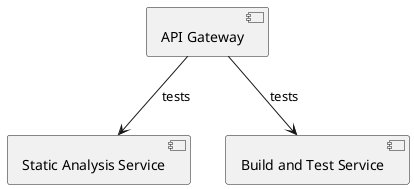 @startuml APIGateway

[API Gateway] as api


api-down-> [Static Analysis Service] : tests
api-down-> [Build and Test Service] : tests



@enduml